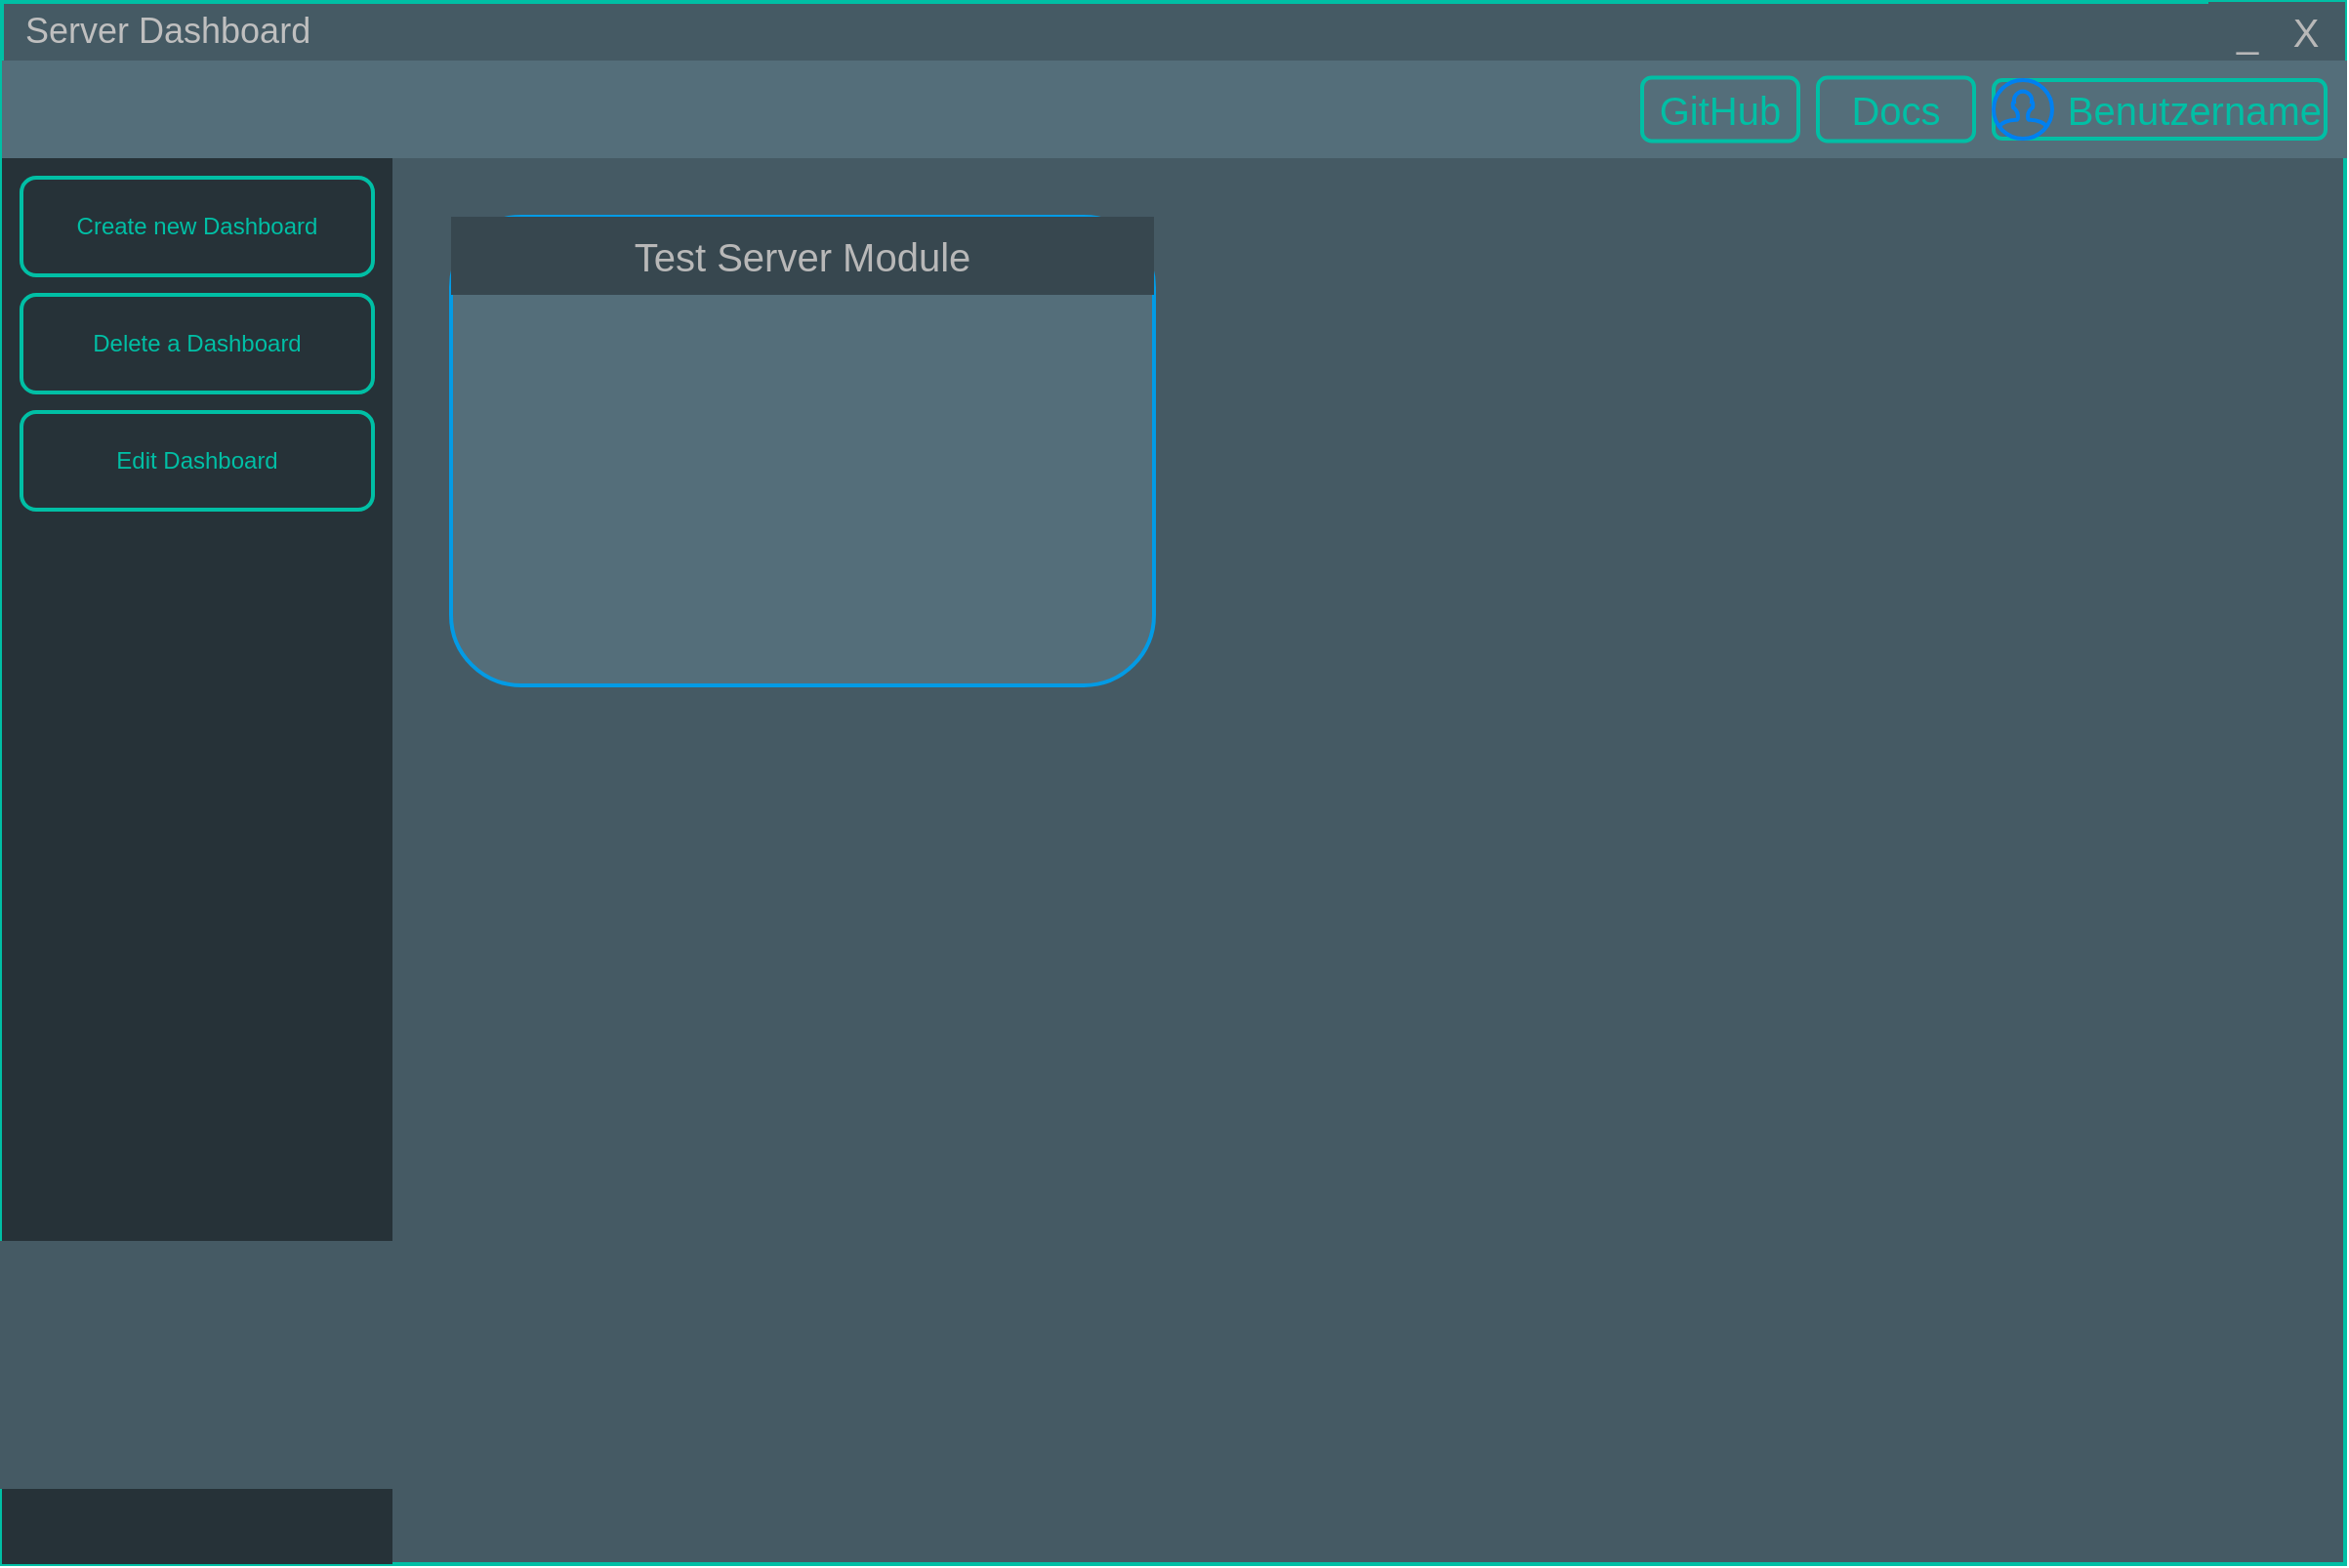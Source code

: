 <mxfile version="14.5.7" type="device"><diagram id="UBeI6YBNYhGgj7EGWcJK" name="Page-1"><mxGraphModel dx="2062" dy="1164" grid="1" gridSize="10" guides="1" tooltips="1" connect="1" arrows="1" fold="1" page="1" pageScale="1" pageWidth="827" pageHeight="1169" math="0" shadow="0"><root><mxCell id="0"/><mxCell id="1" parent="0"/><mxCell id="vO_sB7wN478paO00o3zw-1" value="" style="rounded=0;whiteSpace=wrap;html=1;fontColor=#ffffff;fillColor=#455A64;strokeColor=#00BFA5;strokeWidth=2;glass=0;sketch=0;shadow=0;" vertex="1" parent="1"><mxGeometry x="40" y="320" width="1200" height="800" as="geometry"/></mxCell><mxCell id="vO_sB7wN478paO00o3zw-2" value="" style="rounded=0;whiteSpace=wrap;html=1;strokeColor=none;gradientColor=#ffffff;fillColor=none;" vertex="1" parent="1"><mxGeometry x="240" y="400" width="1000" height="720" as="geometry"/></mxCell><mxCell id="vO_sB7wN478paO00o3zw-3" value="&lt;font color=&quot;#b8b8b8&quot; style=&quot;font-size: 20px&quot;&gt;X&lt;/font&gt;" style="rounded=0;whiteSpace=wrap;html=1;fillColor=#455A64;strokeWidth=1;perimeterSpacing=0;strokeColor=none;" vertex="1" parent="1"><mxGeometry x="1200" y="320" width="40" height="30" as="geometry"/></mxCell><mxCell id="vO_sB7wN478paO00o3zw-4" value="&lt;font color=&quot;#b8b8b8&quot;&gt;&lt;span style=&quot;font-size: 20px&quot;&gt;_&lt;/span&gt;&lt;/font&gt;" style="rounded=0;whiteSpace=wrap;html=1;fillColor=#455A64;strokeWidth=1;perimeterSpacing=0;strokeColor=none;" vertex="1" parent="1"><mxGeometry x="1170" y="320" width="40" height="30" as="geometry"/></mxCell><mxCell id="vO_sB7wN478paO00o3zw-5" value="" style="rounded=0;whiteSpace=wrap;html=1;strokeWidth=1;strokeColor=none;fillColor=#546E7A;" vertex="1" parent="1"><mxGeometry x="40" y="350" width="1201" height="50" as="geometry"/></mxCell><mxCell id="vO_sB7wN478paO00o3zw-6" value="" style="rounded=0;whiteSpace=wrap;html=1;strokeWidth=1;strokeColor=none;fillColor=#263238;" vertex="1" parent="1"><mxGeometry x="40" y="400" width="200" height="720" as="geometry"/></mxCell><mxCell id="vO_sB7wN478paO00o3zw-7" value="&lt;font color=&quot;#00bfa5&quot;&gt;Create new Dashboard&lt;/font&gt;" style="rounded=1;whiteSpace=wrap;html=1;strokeWidth=2;fillColor=#263238;strokeColor=#00BFA5;" vertex="1" parent="1"><mxGeometry x="50" y="410" width="180" height="50" as="geometry"/></mxCell><mxCell id="vO_sB7wN478paO00o3zw-8" value="&lt;font color=&quot;#00bfa5&quot;&gt;Delete a Dashboard&lt;/font&gt;" style="rounded=1;whiteSpace=wrap;html=1;strokeWidth=2;fillColor=#263238;strokeColor=#00BFA5;" vertex="1" parent="1"><mxGeometry x="50" y="470" width="180" height="50" as="geometry"/></mxCell><mxCell id="vO_sB7wN478paO00o3zw-9" value="&lt;font color=&quot;#00bfa5&quot;&gt;Edit Dashboard&lt;/font&gt;" style="rounded=1;whiteSpace=wrap;html=1;strokeWidth=2;fillColor=#263238;strokeColor=#00BFA5;" vertex="1" parent="1"><mxGeometry x="50" y="530" width="180" height="50" as="geometry"/></mxCell><mxCell id="vO_sB7wN478paO00o3zw-10" value="&lt;font style=&quot;font-size: 18px&quot; color=&quot;#bfbfbf&quot;&gt;Server Dashboard&lt;/font&gt;" style="text;html=1;strokeColor=none;align=left;verticalAlign=middle;whiteSpace=wrap;rounded=0;" vertex="1" parent="1"><mxGeometry x="50" y="325" width="180" height="20" as="geometry"/></mxCell><mxCell id="vO_sB7wN478paO00o3zw-20" value="" style="shape=image;html=1;verticalAlign=top;verticalLabelPosition=bottom;labelBackgroundColor=#ffffff;imageAspect=0;aspect=fixed;image=https://cdn0.iconfinder.com/data/icons/essentials-9/128/__Settings-128.png;rounded=0;shadow=0;glass=0;sketch=0;strokeColor=#00BFA5;strokeWidth=2;fillColor=none;" vertex="1" parent="1"><mxGeometry x="50" y="355" width="40" height="40" as="geometry"/></mxCell><mxCell id="vO_sB7wN478paO00o3zw-21" value="&lt;font color=&quot;#00bfa5&quot; style=&quot;font-size: 20px;&quot;&gt;Benutzername&lt;/font&gt;" style="rounded=1;whiteSpace=wrap;html=1;strokeWidth=2;strokeColor=#00BFA5;fillColor=none;align=right;glass=0;shadow=0;sketch=0;fontSize=20;" vertex="1" parent="1"><mxGeometry x="1060" y="360" width="170" height="30" as="geometry"/></mxCell><mxCell id="vO_sB7wN478paO00o3zw-25" value="&lt;font color=&quot;#00bfa5&quot; style=&quot;font-size: 20px;&quot;&gt;Docs&lt;/font&gt;" style="rounded=1;whiteSpace=wrap;html=1;strokeWidth=2;strokeColor=#00BFA5;fillColor=none;align=center;glass=0;shadow=0;sketch=0;fontSize=20;" vertex="1" parent="1"><mxGeometry x="970" y="358.75" width="80" height="32.5" as="geometry"/></mxCell><mxCell id="vO_sB7wN478paO00o3zw-26" value="" style="html=1;verticalLabelPosition=bottom;align=center;labelBackgroundColor=#ffffff;verticalAlign=top;strokeWidth=2;strokeColor=#0080F0;shadow=0;dashed=0;shape=mxgraph.ios7.icons.user;rounded=0;glass=0;sketch=0;fillColor=none;fontSize=20;" vertex="1" parent="1"><mxGeometry x="1060" y="360" width="30" height="30" as="geometry"/></mxCell><mxCell id="vO_sB7wN478paO00o3zw-27" value="&lt;font color=&quot;#00bfa5&quot; style=&quot;font-size: 20px&quot;&gt;GitHub&lt;/font&gt;" style="rounded=1;whiteSpace=wrap;html=1;strokeWidth=2;strokeColor=#00BFA5;fillColor=none;align=center;glass=0;shadow=0;sketch=0;fontSize=20;" vertex="1" parent="1"><mxGeometry x="880" y="358.75" width="80" height="32.5" as="geometry"/></mxCell><mxCell id="vO_sB7wN478paO00o3zw-28" value="" style="rounded=1;whiteSpace=wrap;html=1;shadow=0;glass=0;sketch=0;strokeWidth=2;fontSize=20;align=right;strokeColor=#039BE5;fillColor=#546E7A;" vertex="1" parent="1"><mxGeometry x="270" y="430" width="360" height="240" as="geometry"/></mxCell><mxCell id="vO_sB7wN478paO00o3zw-29" value="Test Server Module" style="text;html=1;strokeColor=none;align=center;verticalAlign=middle;whiteSpace=wrap;rounded=0;shadow=0;glass=0;sketch=0;fontSize=20;fontColor=#B8B8B8;labelBackgroundColor=none;labelBorderColor=none;fillColor=#37474F;" vertex="1" parent="1"><mxGeometry x="270" y="430" width="360" height="40" as="geometry"/></mxCell></root></mxGraphModel></diagram></mxfile>